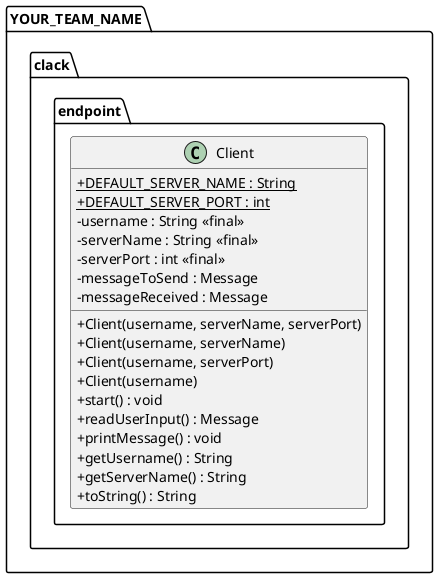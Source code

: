 @startuml
skinparam classAttributeIconSize 0

package YOUR_TEAM_NAME.clack.endpoint {

    class Client {
        + {static} DEFAULT_SERVER_NAME : String
        + {static} DEFAULT_SERVER_PORT : int
        - username : String <<final>>
        - serverName : String <<final>>
        - serverPort : int <<final>>
        - messageToSend : Message
        - messageReceived : Message
        + Client(username, serverName, serverPort)
        + Client(username, serverName)
        + Client(username, serverPort)
        + Client(username)
        + start() : void
        + readUserInput() : Message
    '   + sendMessage() : void
    '   + receiveMessage() : void
        + printMessage() : void
        + getUsername() : String
        + getServerName() : String
        + toString() : String
    }

}
@enduml
